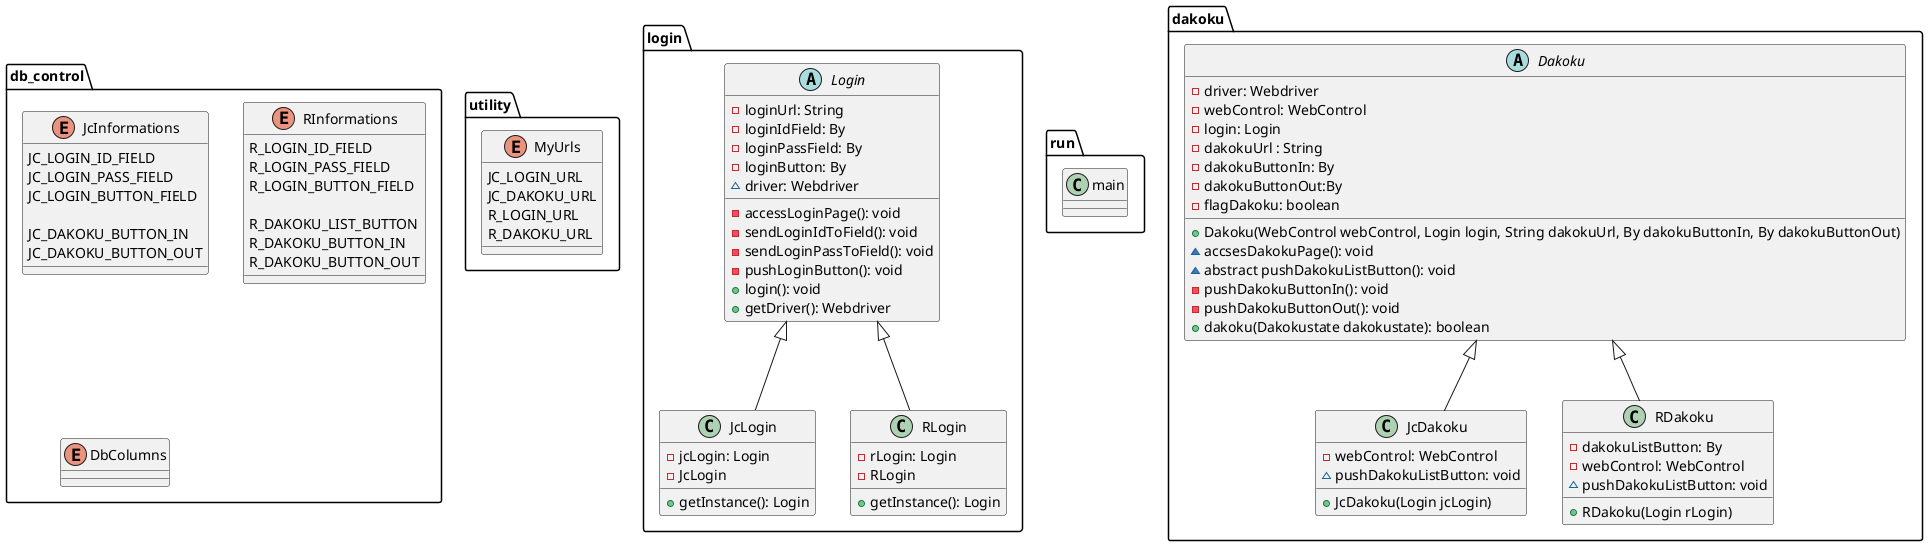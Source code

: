 "@startuml Dakoku Class図"

package utility {
    enum MyUrls {
        JC_LOGIN_URL
        JC_DAKOKU_URL
        R_LOGIN_URL
        R_DAKOKU_URL
    }

    
}
package login {
    abstract class Login {
        - loginUrl: String
        - loginIdField: By
        - loginPassField: By
        - loginButton: By
        ~ driver: Webdriver

        - accessLoginPage(): void
        - sendLoginIdToField(): void
        - sendLoginPassToField(): void
        - pushLoginButton(): void 
        + login(): void
        + getDriver(): Webdriver
    }

    class JcLogin extends Login {
        - jcLogin: Login
        - JcLogin
        + getInstance(): Login
    }

    class RLogin extends Login {
        - rLogin: Login
        - RLogin
        + getInstance(): Login
    }
}

package run {
    class main {

    }
}

package dakoku {
    abstract class Dakoku {
        - driver: Webdriver
        - webControl: WebControl
        - login: Login
        - dakokuUrl : String
        - dakokuButtonIn: By
        - dakokuButtonOut:By
        - flagDakoku: boolean

        + Dakoku(WebControl webControl, Login login, String dakokuUrl, By dakokuButtonIn, By dakokuButtonOut)
        ~ accsesDakokuPage(): void
        ~ abstract pushDakokuListButton(): void
        - pushDakokuButtonIn(): void
        - pushDakokuButtonOut(): void
        + dakoku(Dakokustate dakokustate): boolean
    } 

    class JcDakoku extends Dakoku {
        - webControl: WebControl
        + JcDakoku(Login jcLogin)
        ~ pushDakokuListButton: void
    }

    class RDakoku extends Dakoku {
        - dakokuListButton: By
        - webControl: WebControl
        + RDakoku(Login rLogin)
        ~ pushDakokuListButton: void
    }
}

package db_control {
    enum JcInformations {
    
        JC_LOGIN_ID_FIELD
        JC_LOGIN_PASS_FIELD
        JC_LOGIN_BUTTON_FIELD

        JC_DAKOKU_BUTTON_IN
        JC_DAKOKU_BUTTON_OUT
    
    }

    enum RInformations {
        R_LOGIN_ID_FIELD
        R_LOGIN_PASS_FIELD
        R_LOGIN_BUTTON_FIELD
        
        R_DAKOKU_LIST_BUTTON
        R_DAKOKU_BUTTON_IN
        R_DAKOKU_BUTTON_OUT
    }

    enum DbColumns {
        
    }
}



@enduml